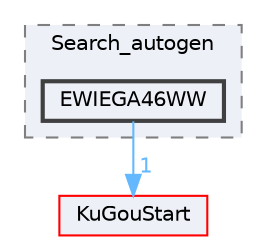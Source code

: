 digraph "EWIEGA46WW"
{
 // LATEX_PDF_SIZE
  bgcolor="transparent";
  edge [fontname=Helvetica,fontsize=10,labelfontname=Helvetica,labelfontsize=10];
  node [fontname=Helvetica,fontsize=10,shape=box,height=0.2,width=0.4];
  compound=true
  subgraph clusterdir_09b1205b687275e2eda5b616474fc23d {
    graph [ bgcolor="#edf0f7", pencolor="grey50", label="Search_autogen", fontname=Helvetica,fontsize=10 style="filled,dashed", URL="dir_09b1205b687275e2eda5b616474fc23d.html",tooltip=""]
  dir_88f1af1f2bdc7ee659a8cba80c929e8a [label="EWIEGA46WW", fillcolor="#edf0f7", color="grey25", style="filled,bold", URL="dir_88f1af1f2bdc7ee659a8cba80c929e8a.html",tooltip=""];
  }
  dir_e60601b218beddc6af0778ac41ea9cb2 [label="KuGouStart", fillcolor="#edf0f7", color="red", style="filled", URL="dir_e60601b218beddc6af0778ac41ea9cb2.html",tooltip=""];
  dir_88f1af1f2bdc7ee659a8cba80c929e8a->dir_e60601b218beddc6af0778ac41ea9cb2 [headlabel="1", labeldistance=1.5 headhref="dir_000106_000172.html" href="dir_000106_000172.html" color="steelblue1" fontcolor="steelblue1"];
}

